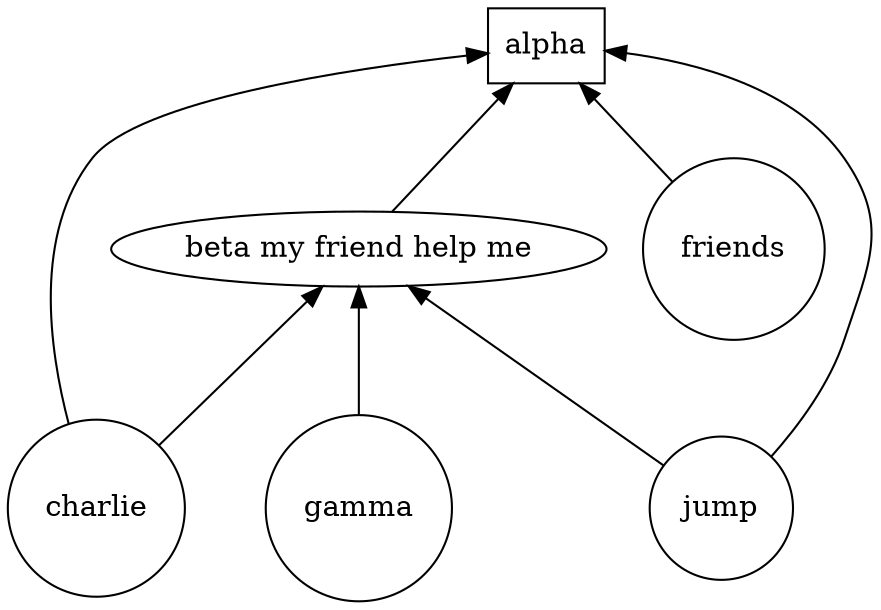 graph {
edge [ dir="both"];        
_2c1743a391305fbf367df8e4f069f9f9 [label="alpha" shape="box"];
_0b84ab823dd13cc9bbfcb77e31a8829b [label="beta my friend help me" shape="ellipse"];
_2c1743a391305fbf367df8e4f069f9f9 -- _bf779e0933a882808585d19455cd7937 [arrowtail="normal" arrowhead="none"];
_0b84ab823dd13cc9bbfcb77e31a8829b -- _05b048d7242cb7b8b57cfa3b1d65ecea [arrowtail="normal" arrowhead="none"];
_0b84ab823dd13cc9bbfcb77e31a8829b -- _bf779e0933a882808585d19455cd7937 [arrowtail="normal" arrowhead="none"];
_2c1743a391305fbf367df8e4f069f9f9 -- _28f20a02bf8a021fab4fcec48afb584e [arrowtail="normal" arrowhead="none"];
_0b84ab823dd13cc9bbfcb77e31a8829b -- _ba535ef5a9f7b8bc875812bb081286bb [arrowtail="normal" arrowhead="none"];
_2c1743a391305fbf367df8e4f069f9f9 -- _0b84ab823dd13cc9bbfcb77e31a8829b [arrowtail="normal" arrowhead="none"];
_2c1743a391305fbf367df8e4f069f9f9 -- _ba535ef5a9f7b8bc875812bb081286bb [arrowtail="normal" arrowhead="none"];
_ba535ef5a9f7b8bc875812bb081286bb [label="jump" shape="circle"];
_bf779e0933a882808585d19455cd7937 [label="charlie" shape="circle"];
_28f20a02bf8a021fab4fcec48afb584e [label="friends" shape="circle"];
_05b048d7242cb7b8b57cfa3b1d65ecea [label="gamma" shape="circle"];
 
        }
